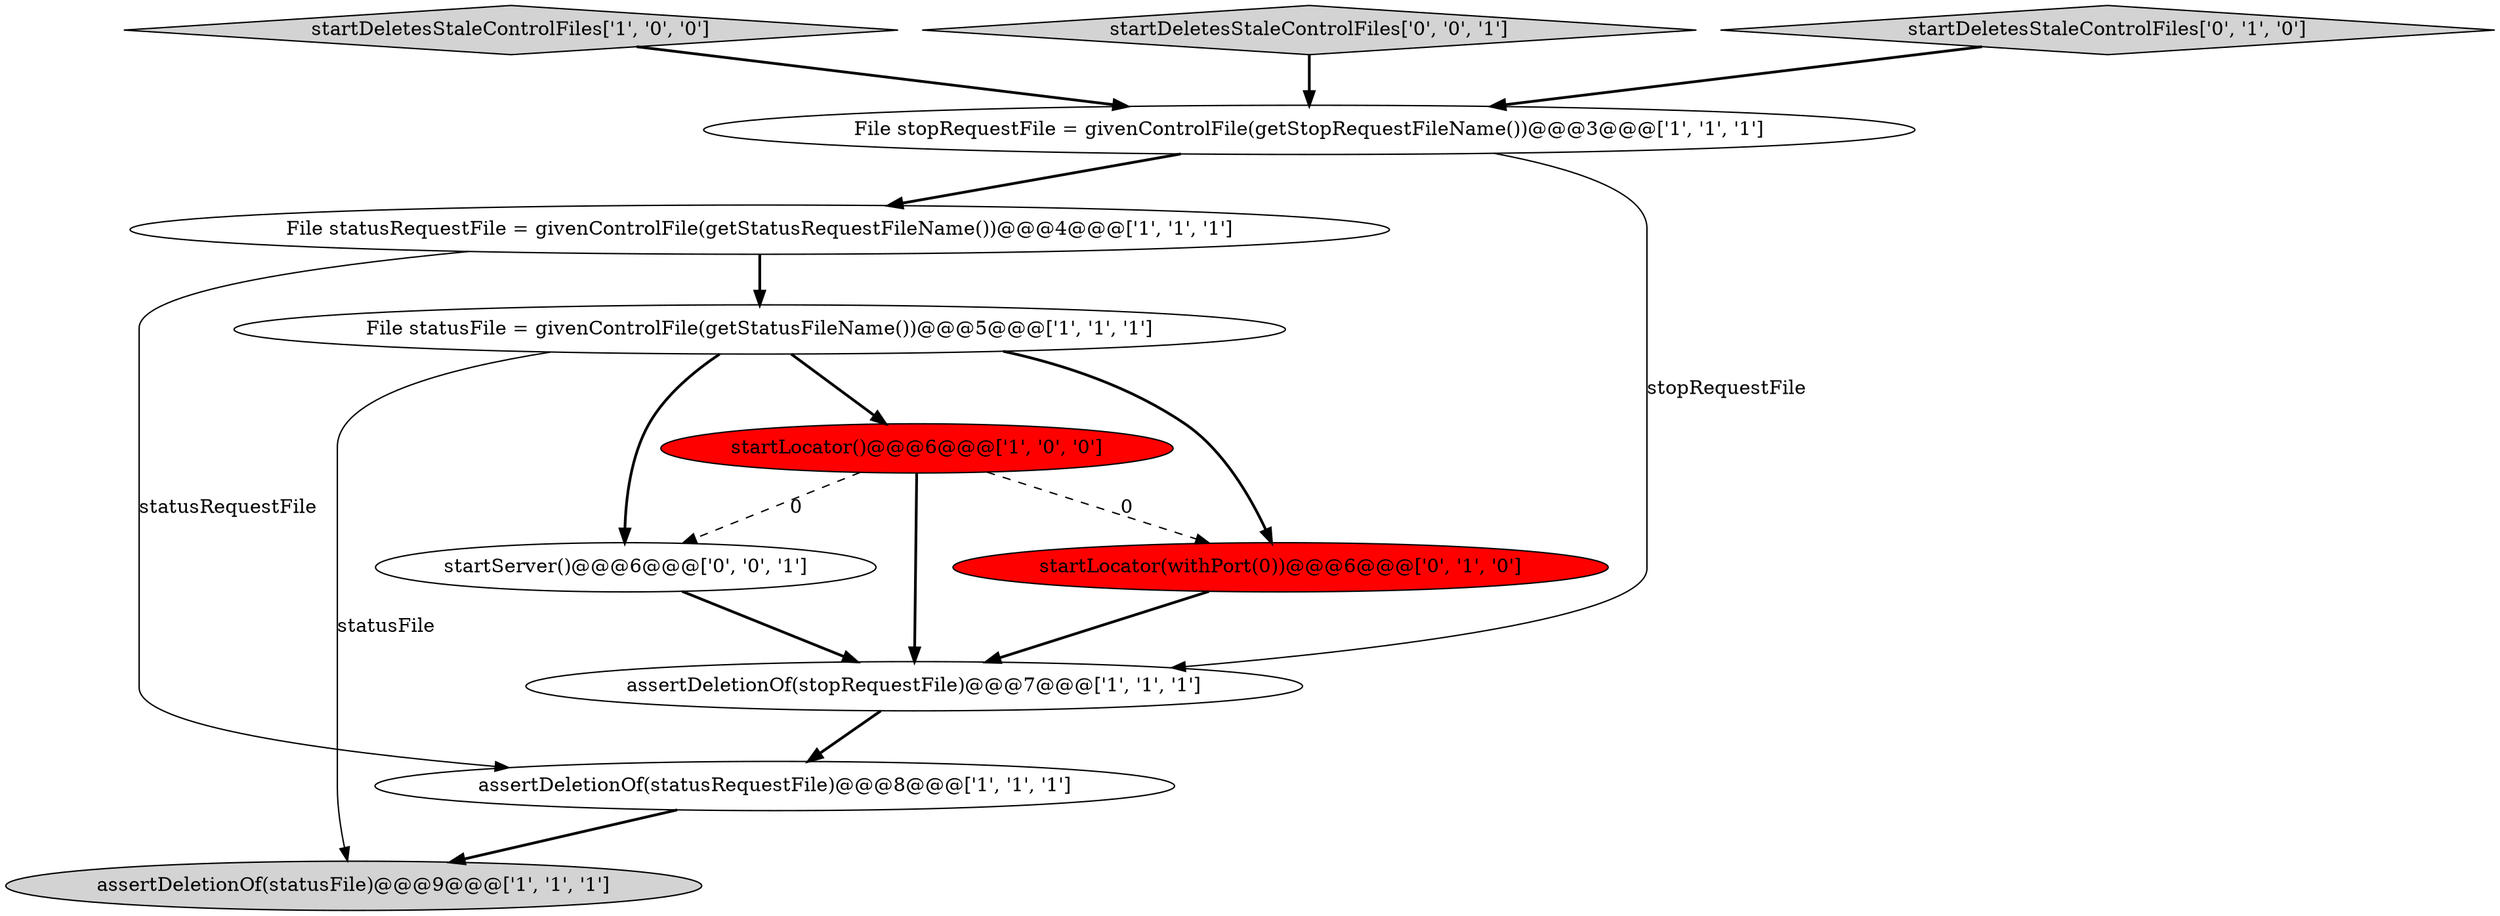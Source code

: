 digraph {
7 [style = filled, label = "startDeletesStaleControlFiles['1', '0', '0']", fillcolor = lightgray, shape = diamond image = "AAA0AAABBB1BBB"];
9 [style = filled, label = "startLocator(withPort(0))@@@6@@@['0', '1', '0']", fillcolor = red, shape = ellipse image = "AAA1AAABBB2BBB"];
10 [style = filled, label = "startDeletesStaleControlFiles['0', '0', '1']", fillcolor = lightgray, shape = diamond image = "AAA0AAABBB3BBB"];
8 [style = filled, label = "startDeletesStaleControlFiles['0', '1', '0']", fillcolor = lightgray, shape = diamond image = "AAA0AAABBB2BBB"];
11 [style = filled, label = "startServer()@@@6@@@['0', '0', '1']", fillcolor = white, shape = ellipse image = "AAA0AAABBB3BBB"];
2 [style = filled, label = "assertDeletionOf(stopRequestFile)@@@7@@@['1', '1', '1']", fillcolor = white, shape = ellipse image = "AAA0AAABBB1BBB"];
6 [style = filled, label = "startLocator()@@@6@@@['1', '0', '0']", fillcolor = red, shape = ellipse image = "AAA1AAABBB1BBB"];
1 [style = filled, label = "assertDeletionOf(statusFile)@@@9@@@['1', '1', '1']", fillcolor = lightgray, shape = ellipse image = "AAA0AAABBB1BBB"];
5 [style = filled, label = "File statusFile = givenControlFile(getStatusFileName())@@@5@@@['1', '1', '1']", fillcolor = white, shape = ellipse image = "AAA0AAABBB1BBB"];
4 [style = filled, label = "File statusRequestFile = givenControlFile(getStatusRequestFileName())@@@4@@@['1', '1', '1']", fillcolor = white, shape = ellipse image = "AAA0AAABBB1BBB"];
3 [style = filled, label = "assertDeletionOf(statusRequestFile)@@@8@@@['1', '1', '1']", fillcolor = white, shape = ellipse image = "AAA0AAABBB1BBB"];
0 [style = filled, label = "File stopRequestFile = givenControlFile(getStopRequestFileName())@@@3@@@['1', '1', '1']", fillcolor = white, shape = ellipse image = "AAA0AAABBB1BBB"];
8->0 [style = bold, label=""];
6->11 [style = dashed, label="0"];
5->11 [style = bold, label=""];
7->0 [style = bold, label=""];
5->6 [style = bold, label=""];
4->3 [style = solid, label="statusRequestFile"];
3->1 [style = bold, label=""];
5->9 [style = bold, label=""];
5->1 [style = solid, label="statusFile"];
0->4 [style = bold, label=""];
9->2 [style = bold, label=""];
4->5 [style = bold, label=""];
0->2 [style = solid, label="stopRequestFile"];
11->2 [style = bold, label=""];
10->0 [style = bold, label=""];
2->3 [style = bold, label=""];
6->9 [style = dashed, label="0"];
6->2 [style = bold, label=""];
}
